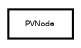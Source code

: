 digraph G
{
  edge [fontname="FreeSans",fontsize="4",labelfontname="FreeSans",labelfontsize="4"];
  node [fontname="FreeSans",fontsize="4",shape=record];
  rankdir=LR;
  Node1 [label="PVNode",height=0.2,width=0.4,color="black", fillcolor="white", style="filled",URL="$class_p_v_node.html"];
}
